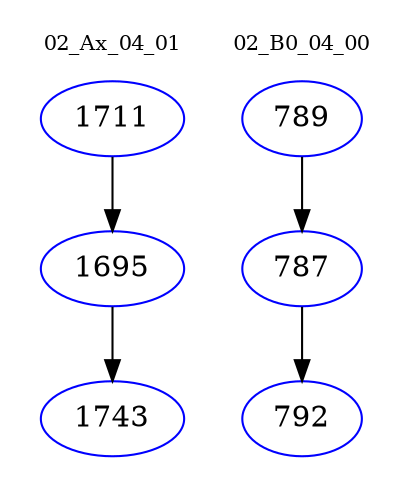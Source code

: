 digraph{
subgraph cluster_0 {
color = white
label = "02_Ax_04_01";
fontsize=10;
T0_1711 [label="1711", color="blue"]
T0_1711 -> T0_1695 [color="black"]
T0_1695 [label="1695", color="blue"]
T0_1695 -> T0_1743 [color="black"]
T0_1743 [label="1743", color="blue"]
}
subgraph cluster_1 {
color = white
label = "02_B0_04_00";
fontsize=10;
T1_789 [label="789", color="blue"]
T1_789 -> T1_787 [color="black"]
T1_787 [label="787", color="blue"]
T1_787 -> T1_792 [color="black"]
T1_792 [label="792", color="blue"]
}
}
